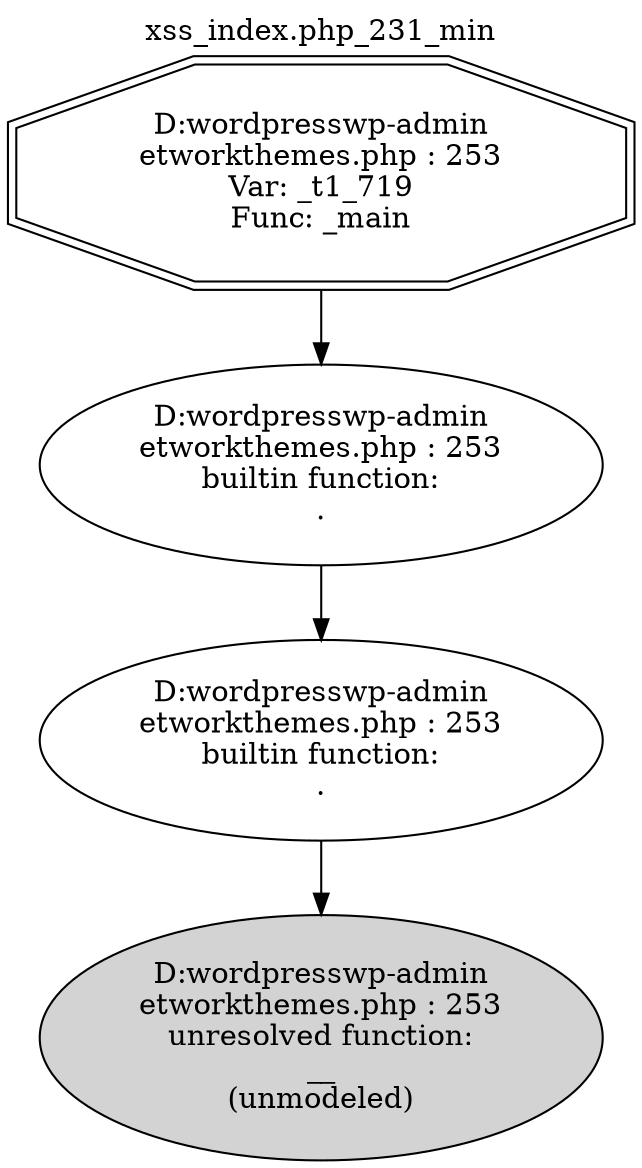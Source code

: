 digraph cfg {
  label="xss_index.php_231_min";
  labelloc=t;
  n1 [shape=doubleoctagon, label="D:\wordpress\wp-admin\network\themes.php : 253\nVar: _t1_719\nFunc: _main\n"];
  n2 [shape=ellipse, label="D:\wordpress\wp-admin\network\themes.php : 253\nbuiltin function:\n.\n"];
  n3 [shape=ellipse, label="D:\wordpress\wp-admin\network\themes.php : 253\nbuiltin function:\n.\n"];
  n4 [shape=ellipse, label="D:\wordpress\wp-admin\network\themes.php : 253\nunresolved function:\n__\n(unmodeled)\n",style=filled];
  n1 -> n2;
  n2 -> n3;
  n3 -> n4;
}
